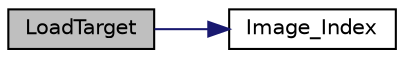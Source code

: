 digraph "LoadTarget"
{
  edge [fontname="Helvetica",fontsize="10",labelfontname="Helvetica",labelfontsize="10"];
  node [fontname="Helvetica",fontsize="10",shape=record];
  rankdir="LR";
  Node0 [label="LoadTarget",height=0.2,width=0.4,color="black", fillcolor="grey75", style="filled", fontcolor="black"];
  Node0 -> Node1 [color="midnightblue",fontsize="10",style="solid",fontname="Helvetica"];
  Node1 [label="Image_Index",height=0.2,width=0.4,color="black", fillcolor="white", style="filled",URL="$_data___generator_2_prototypes_8h.html#a14e94e6a7e1880598ed6d9fc3588669d"];
}
